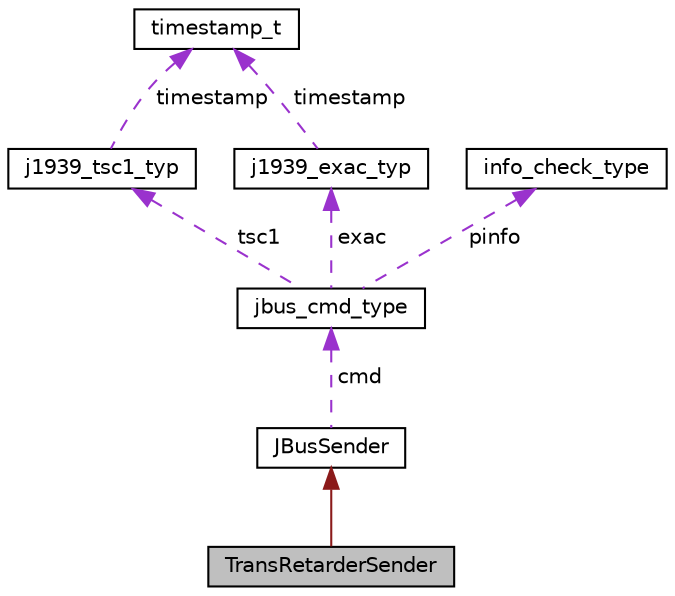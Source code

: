 digraph "TransRetarderSender"
{
  edge [fontname="Helvetica",fontsize="10",labelfontname="Helvetica",labelfontsize="10"];
  node [fontname="Helvetica",fontsize="10",shape=record];
  Node2 [label="TransRetarderSender",height=0.2,width=0.4,color="black", fillcolor="grey75", style="filled", fontcolor="black"];
  Node3 -> Node2 [dir="back",color="firebrick4",fontsize="10",style="solid",fontname="Helvetica"];
  Node3 [label="JBusSender",height=0.2,width=0.4,color="black", fillcolor="white", style="filled",URL="$classJBusSender.html"];
  Node4 -> Node3 [dir="back",color="darkorchid3",fontsize="10",style="dashed",label=" cmd" ,fontname="Helvetica"];
  Node4 [label="jbus_cmd_type",height=0.2,width=0.4,color="black", fillcolor="white", style="filled",URL="$structjbus__cmd__type.html"];
  Node5 -> Node4 [dir="back",color="darkorchid3",fontsize="10",style="dashed",label=" tsc1" ,fontname="Helvetica"];
  Node5 [label="j1939_tsc1_typ",height=0.2,width=0.4,color="black", fillcolor="white", style="filled",URL="$structj1939__tsc1__typ.html"];
  Node6 -> Node5 [dir="back",color="darkorchid3",fontsize="10",style="dashed",label=" timestamp" ,fontname="Helvetica"];
  Node6 [label="timestamp_t",height=0.2,width=0.4,color="black", fillcolor="white", style="filled",URL="$structtimestamp__t.html"];
  Node7 -> Node4 [dir="back",color="darkorchid3",fontsize="10",style="dashed",label=" pinfo" ,fontname="Helvetica"];
  Node7 [label="info_check_type",height=0.2,width=0.4,color="black", fillcolor="white", style="filled",URL="$structinfo__check__type.html"];
  Node8 -> Node4 [dir="back",color="darkorchid3",fontsize="10",style="dashed",label=" exac" ,fontname="Helvetica"];
  Node8 [label="j1939_exac_typ",height=0.2,width=0.4,color="black", fillcolor="white", style="filled",URL="$structj1939__exac__typ.html"];
  Node6 -> Node8 [dir="back",color="darkorchid3",fontsize="10",style="dashed",label=" timestamp" ,fontname="Helvetica"];
}
